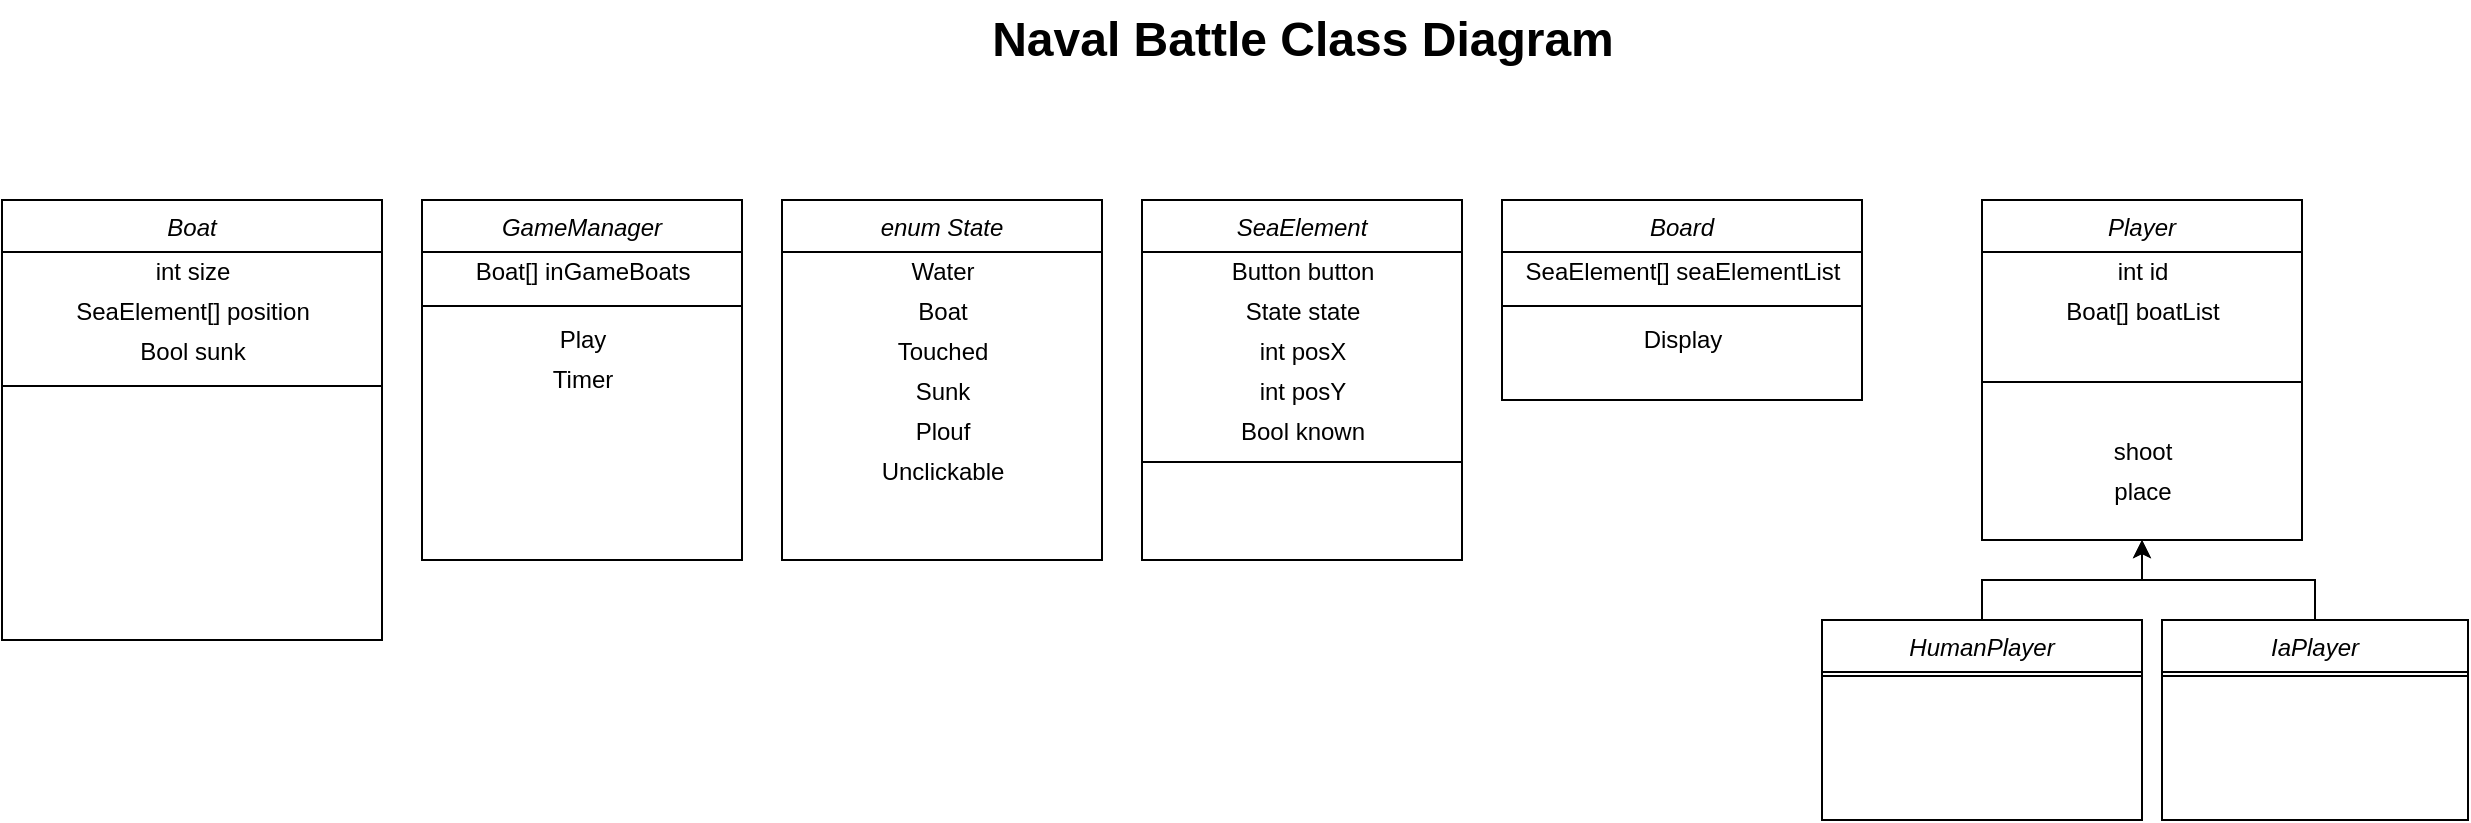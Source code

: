 <mxfile version="14.3.0" type="device"><diagram id="C5RBs43oDa-KdzZeNtuy" name="Page-1"><mxGraphModel dx="1635" dy="1150" grid="1" gridSize="10" guides="1" tooltips="1" connect="1" arrows="1" fold="1" page="1" pageScale="1" pageWidth="827" pageHeight="1169" math="0" shadow="0"><root><mxCell id="WIyWlLk6GJQsqaUBKTNV-0"/><mxCell id="WIyWlLk6GJQsqaUBKTNV-1" parent="WIyWlLk6GJQsqaUBKTNV-0"/><mxCell id="HnylQkpO804eNHQgmRds-1" value="Boat" style="swimlane;fontStyle=2;align=center;verticalAlign=top;childLayout=stackLayout;horizontal=1;startSize=26;horizontalStack=0;resizeParent=1;resizeLast=0;collapsible=1;marginBottom=0;rounded=0;shadow=0;strokeWidth=1;" vertex="1" parent="WIyWlLk6GJQsqaUBKTNV-1"><mxGeometry x="190" y="100" width="190" height="220" as="geometry"><mxRectangle x="230" y="140" width="160" height="26" as="alternateBounds"/></mxGeometry></mxCell><mxCell id="HnylQkpO804eNHQgmRds-53" value="int size" style="text;html=1;align=center;verticalAlign=middle;resizable=0;points=[];autosize=1;" vertex="1" parent="HnylQkpO804eNHQgmRds-1"><mxGeometry y="26" width="190" height="20" as="geometry"/></mxCell><mxCell id="HnylQkpO804eNHQgmRds-55" value="SeaElement[] position" style="text;html=1;align=center;verticalAlign=middle;resizable=0;points=[];autosize=1;" vertex="1" parent="HnylQkpO804eNHQgmRds-1"><mxGeometry y="46" width="190" height="20" as="geometry"/></mxCell><mxCell id="HnylQkpO804eNHQgmRds-98" value="Bool sunk" style="text;html=1;align=center;verticalAlign=middle;resizable=0;points=[];autosize=1;" vertex="1" parent="HnylQkpO804eNHQgmRds-1"><mxGeometry y="66" width="190" height="20" as="geometry"/></mxCell><mxCell id="HnylQkpO804eNHQgmRds-5" value="" style="line;html=1;strokeWidth=1;align=left;verticalAlign=middle;spacingTop=-1;spacingLeft=3;spacingRight=3;rotatable=0;labelPosition=right;points=[];portConstraint=eastwest;" vertex="1" parent="HnylQkpO804eNHQgmRds-1"><mxGeometry y="86" width="190" height="14" as="geometry"/></mxCell><mxCell id="HnylQkpO804eNHQgmRds-8" value="Naval Battle Class Diagram" style="text;strokeColor=none;fillColor=none;html=1;fontSize=24;fontStyle=1;verticalAlign=middle;align=center;" vertex="1" parent="WIyWlLk6GJQsqaUBKTNV-1"><mxGeometry x="790" width="100" height="40" as="geometry"/></mxCell><mxCell id="HnylQkpO804eNHQgmRds-31" value="Board" style="swimlane;fontStyle=2;align=center;verticalAlign=top;childLayout=stackLayout;horizontal=1;startSize=26;horizontalStack=0;resizeParent=1;resizeLast=0;collapsible=1;marginBottom=0;rounded=0;shadow=0;strokeWidth=1;" vertex="1" parent="WIyWlLk6GJQsqaUBKTNV-1"><mxGeometry x="940" y="100" width="180" height="100" as="geometry"><mxRectangle x="230" y="140" width="160" height="26" as="alternateBounds"/></mxGeometry></mxCell><mxCell id="HnylQkpO804eNHQgmRds-43" value="SeaElement[] seaElementList" style="text;html=1;align=center;verticalAlign=middle;resizable=0;points=[];autosize=1;" vertex="1" parent="HnylQkpO804eNHQgmRds-31"><mxGeometry y="26" width="180" height="20" as="geometry"/></mxCell><mxCell id="HnylQkpO804eNHQgmRds-32" value="" style="line;html=1;strokeWidth=1;align=left;verticalAlign=middle;spacingTop=-1;spacingLeft=3;spacingRight=3;rotatable=0;labelPosition=right;points=[];portConstraint=eastwest;" vertex="1" parent="HnylQkpO804eNHQgmRds-31"><mxGeometry y="46" width="180" height="14" as="geometry"/></mxCell><mxCell id="HnylQkpO804eNHQgmRds-170" value="Display" style="text;html=1;align=center;verticalAlign=middle;resizable=0;points=[];autosize=1;" vertex="1" parent="HnylQkpO804eNHQgmRds-31"><mxGeometry y="60" width="180" height="20" as="geometry"/></mxCell><mxCell id="HnylQkpO804eNHQgmRds-33" value="SeaElement" style="swimlane;fontStyle=2;align=center;verticalAlign=top;childLayout=stackLayout;horizontal=1;startSize=26;horizontalStack=0;resizeParent=1;resizeLast=0;collapsible=1;marginBottom=0;rounded=0;shadow=0;strokeWidth=1;" vertex="1" parent="WIyWlLk6GJQsqaUBKTNV-1"><mxGeometry x="760" y="100" width="160" height="180" as="geometry"><mxRectangle x="230" y="140" width="160" height="26" as="alternateBounds"/></mxGeometry></mxCell><mxCell id="HnylQkpO804eNHQgmRds-38" value="Button button" style="text;html=1;align=center;verticalAlign=middle;resizable=0;points=[];autosize=1;" vertex="1" parent="HnylQkpO804eNHQgmRds-33"><mxGeometry y="26" width="160" height="20" as="geometry"/></mxCell><mxCell id="HnylQkpO804eNHQgmRds-40" value="State state" style="text;html=1;align=center;verticalAlign=middle;resizable=0;points=[];autosize=1;" vertex="1" parent="HnylQkpO804eNHQgmRds-33"><mxGeometry y="46" width="160" height="20" as="geometry"/></mxCell><mxCell id="HnylQkpO804eNHQgmRds-58" value="int posX" style="text;html=1;align=center;verticalAlign=middle;resizable=0;points=[];autosize=1;" vertex="1" parent="HnylQkpO804eNHQgmRds-33"><mxGeometry y="66" width="160" height="20" as="geometry"/></mxCell><mxCell id="HnylQkpO804eNHQgmRds-96" value="int posY" style="text;html=1;align=center;verticalAlign=middle;resizable=0;points=[];autosize=1;" vertex="1" parent="HnylQkpO804eNHQgmRds-33"><mxGeometry y="86" width="160" height="20" as="geometry"/></mxCell><mxCell id="HnylQkpO804eNHQgmRds-97" value="Bool known" style="text;html=1;align=center;verticalAlign=middle;resizable=0;points=[];autosize=1;" vertex="1" parent="HnylQkpO804eNHQgmRds-33"><mxGeometry y="106" width="160" height="20" as="geometry"/></mxCell><mxCell id="HnylQkpO804eNHQgmRds-34" value="" style="line;html=1;strokeWidth=1;align=left;verticalAlign=middle;spacingTop=-1;spacingLeft=3;spacingRight=3;rotatable=0;labelPosition=right;points=[];portConstraint=eastwest;" vertex="1" parent="HnylQkpO804eNHQgmRds-33"><mxGeometry y="126" width="160" height="10" as="geometry"/></mxCell><mxCell id="HnylQkpO804eNHQgmRds-48" value="GameManager" style="swimlane;fontStyle=2;align=center;verticalAlign=top;childLayout=stackLayout;horizontal=1;startSize=26;horizontalStack=0;resizeParent=1;resizeLast=0;collapsible=1;marginBottom=0;rounded=0;shadow=0;strokeWidth=1;" vertex="1" parent="WIyWlLk6GJQsqaUBKTNV-1"><mxGeometry x="400" y="100" width="160" height="180" as="geometry"><mxRectangle x="230" y="140" width="160" height="26" as="alternateBounds"/></mxGeometry></mxCell><mxCell id="HnylQkpO804eNHQgmRds-104" value="Boat[] inGameBoats" style="text;html=1;align=center;verticalAlign=middle;resizable=0;points=[];autosize=1;" vertex="1" parent="HnylQkpO804eNHQgmRds-48"><mxGeometry y="26" width="160" height="20" as="geometry"/></mxCell><mxCell id="HnylQkpO804eNHQgmRds-49" value="" style="line;html=1;strokeWidth=1;align=left;verticalAlign=middle;spacingTop=-1;spacingLeft=3;spacingRight=3;rotatable=0;labelPosition=right;points=[];portConstraint=eastwest;" vertex="1" parent="HnylQkpO804eNHQgmRds-48"><mxGeometry y="46" width="160" height="14" as="geometry"/></mxCell><mxCell id="HnylQkpO804eNHQgmRds-51" value="Play" style="text;html=1;align=center;verticalAlign=middle;resizable=0;points=[];autosize=1;" vertex="1" parent="HnylQkpO804eNHQgmRds-48"><mxGeometry y="60" width="160" height="20" as="geometry"/></mxCell><mxCell id="HnylQkpO804eNHQgmRds-100" value="Timer" style="text;html=1;align=center;verticalAlign=middle;resizable=0;points=[];autosize=1;" vertex="1" parent="HnylQkpO804eNHQgmRds-48"><mxGeometry y="80" width="160" height="20" as="geometry"/></mxCell><mxCell id="HnylQkpO804eNHQgmRds-64" value="Player" style="swimlane;fontStyle=2;align=center;verticalAlign=top;childLayout=stackLayout;horizontal=1;startSize=26;horizontalStack=0;resizeParent=1;resizeLast=0;collapsible=1;marginBottom=0;rounded=0;shadow=0;strokeWidth=1;" vertex="1" parent="WIyWlLk6GJQsqaUBKTNV-1"><mxGeometry x="1180" y="100" width="160" height="170" as="geometry"><mxRectangle x="580" y="110" width="160" height="26" as="alternateBounds"/></mxGeometry></mxCell><mxCell id="HnylQkpO804eNHQgmRds-86" value="int id" style="text;html=1;align=center;verticalAlign=middle;resizable=0;points=[];autosize=1;" vertex="1" parent="HnylQkpO804eNHQgmRds-64"><mxGeometry y="26" width="160" height="20" as="geometry"/></mxCell><mxCell id="HnylQkpO804eNHQgmRds-102" value="Boat[] boatList" style="text;html=1;align=center;verticalAlign=middle;resizable=0;points=[];autosize=1;" vertex="1" parent="HnylQkpO804eNHQgmRds-64"><mxGeometry y="46" width="160" height="20" as="geometry"/></mxCell><mxCell id="HnylQkpO804eNHQgmRds-66" value="" style="line;html=1;strokeWidth=1;align=left;verticalAlign=middle;spacingTop=-1;spacingLeft=3;spacingRight=3;rotatable=0;labelPosition=right;points=[];portConstraint=eastwest;" vertex="1" parent="HnylQkpO804eNHQgmRds-64"><mxGeometry y="66" width="160" height="50" as="geometry"/></mxCell><mxCell id="HnylQkpO804eNHQgmRds-79" value="shoot" style="text;html=1;align=center;verticalAlign=middle;resizable=0;points=[];autosize=1;" vertex="1" parent="HnylQkpO804eNHQgmRds-64"><mxGeometry y="116" width="160" height="20" as="geometry"/></mxCell><mxCell id="HnylQkpO804eNHQgmRds-81" value="&lt;div&gt;place&lt;/div&gt;" style="text;html=1;align=center;verticalAlign=middle;resizable=0;points=[];autosize=1;" vertex="1" parent="HnylQkpO804eNHQgmRds-64"><mxGeometry y="136" width="160" height="20" as="geometry"/></mxCell><mxCell id="HnylQkpO804eNHQgmRds-82" style="edgeStyle=orthogonalEdgeStyle;rounded=0;orthogonalLoop=1;jettySize=auto;html=1;entryX=0.5;entryY=1;entryDx=0;entryDy=0;" edge="1" parent="WIyWlLk6GJQsqaUBKTNV-1" source="HnylQkpO804eNHQgmRds-68" target="HnylQkpO804eNHQgmRds-64"><mxGeometry relative="1" as="geometry"><mxPoint x="1110" y="240" as="targetPoint"/></mxGeometry></mxCell><mxCell id="HnylQkpO804eNHQgmRds-68" value="HumanPlayer" style="swimlane;fontStyle=2;align=center;verticalAlign=top;childLayout=stackLayout;horizontal=1;startSize=26;horizontalStack=0;resizeParent=1;resizeLast=0;collapsible=1;marginBottom=0;rounded=0;shadow=0;strokeWidth=1;" vertex="1" parent="WIyWlLk6GJQsqaUBKTNV-1"><mxGeometry x="1100" y="310" width="160" height="100" as="geometry"><mxRectangle x="230" y="140" width="160" height="26" as="alternateBounds"/></mxGeometry></mxCell><mxCell id="HnylQkpO804eNHQgmRds-70" value="" style="line;html=1;strokeWidth=1;align=left;verticalAlign=middle;spacingTop=-1;spacingLeft=3;spacingRight=3;rotatable=0;labelPosition=right;points=[];portConstraint=eastwest;" vertex="1" parent="HnylQkpO804eNHQgmRds-68"><mxGeometry y="26" width="160" height="4" as="geometry"/></mxCell><mxCell id="HnylQkpO804eNHQgmRds-85" style="edgeStyle=orthogonalEdgeStyle;rounded=0;orthogonalLoop=1;jettySize=auto;html=1;entryX=0.5;entryY=1;entryDx=0;entryDy=0;" edge="1" parent="WIyWlLk6GJQsqaUBKTNV-1" source="HnylQkpO804eNHQgmRds-72" target="HnylQkpO804eNHQgmRds-64"><mxGeometry relative="1" as="geometry"><mxPoint x="1160" y="230" as="targetPoint"/></mxGeometry></mxCell><mxCell id="HnylQkpO804eNHQgmRds-72" value="IaPlayer" style="swimlane;fontStyle=2;align=center;verticalAlign=top;childLayout=stackLayout;horizontal=1;startSize=26;horizontalStack=0;resizeParent=1;resizeLast=0;collapsible=1;marginBottom=0;rounded=0;shadow=0;strokeWidth=1;" vertex="1" parent="WIyWlLk6GJQsqaUBKTNV-1"><mxGeometry x="1270" y="310" width="153" height="100" as="geometry"><mxRectangle x="230" y="140" width="160" height="26" as="alternateBounds"/></mxGeometry></mxCell><mxCell id="HnylQkpO804eNHQgmRds-74" value="" style="line;html=1;strokeWidth=1;align=left;verticalAlign=middle;spacingTop=-1;spacingLeft=3;spacingRight=3;rotatable=0;labelPosition=right;points=[];portConstraint=eastwest;" vertex="1" parent="HnylQkpO804eNHQgmRds-72"><mxGeometry y="26" width="153" height="4" as="geometry"/></mxCell><mxCell id="HnylQkpO804eNHQgmRds-89" value="enum State" style="swimlane;fontStyle=2;align=center;verticalAlign=top;childLayout=stackLayout;horizontal=1;startSize=26;horizontalStack=0;resizeParent=1;resizeLast=0;collapsible=1;marginBottom=0;rounded=0;shadow=0;strokeWidth=1;" vertex="1" parent="WIyWlLk6GJQsqaUBKTNV-1"><mxGeometry x="580" y="100" width="160" height="180" as="geometry"><mxRectangle x="230" y="140" width="160" height="26" as="alternateBounds"/></mxGeometry></mxCell><mxCell id="HnylQkpO804eNHQgmRds-90" value="Water" style="text;html=1;align=center;verticalAlign=middle;resizable=0;points=[];autosize=1;" vertex="1" parent="HnylQkpO804eNHQgmRds-89"><mxGeometry y="26" width="160" height="20" as="geometry"/></mxCell><mxCell id="HnylQkpO804eNHQgmRds-92" value="Boat" style="text;html=1;align=center;verticalAlign=middle;resizable=0;points=[];autosize=1;" vertex="1" parent="HnylQkpO804eNHQgmRds-89"><mxGeometry y="46" width="160" height="20" as="geometry"/></mxCell><mxCell id="HnylQkpO804eNHQgmRds-93" value="Touched" style="text;html=1;align=center;verticalAlign=middle;resizable=0;points=[];autosize=1;" vertex="1" parent="HnylQkpO804eNHQgmRds-89"><mxGeometry y="66" width="160" height="20" as="geometry"/></mxCell><mxCell id="HnylQkpO804eNHQgmRds-95" value="Sunk" style="text;html=1;align=center;verticalAlign=middle;resizable=0;points=[];autosize=1;" vertex="1" parent="HnylQkpO804eNHQgmRds-89"><mxGeometry y="86" width="160" height="20" as="geometry"/></mxCell><mxCell id="HnylQkpO804eNHQgmRds-99" value="Plouf" style="text;html=1;align=center;verticalAlign=middle;resizable=0;points=[];autosize=1;" vertex="1" parent="HnylQkpO804eNHQgmRds-89"><mxGeometry y="106" width="160" height="20" as="geometry"/></mxCell><mxCell id="HnylQkpO804eNHQgmRds-101" value="Unclickable" style="text;html=1;align=center;verticalAlign=middle;resizable=0;points=[];autosize=1;" vertex="1" parent="HnylQkpO804eNHQgmRds-89"><mxGeometry y="126" width="160" height="20" as="geometry"/></mxCell></root></mxGraphModel></diagram></mxfile>